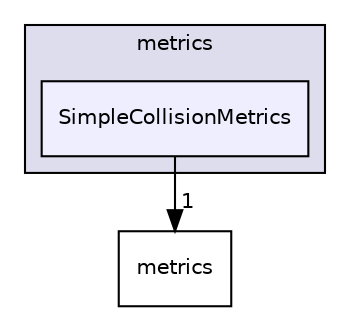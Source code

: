digraph "/root/scrimmage/scrimmage/include/scrimmage/plugins/metrics/SimpleCollisionMetrics" {
  compound=true
  node [ fontsize="10", fontname="Helvetica"];
  edge [ labelfontsize="10", labelfontname="Helvetica"];
  subgraph clusterdir_086d5cad8b1adde5b1fcb87b546f7637 {
    graph [ bgcolor="#ddddee", pencolor="black", label="metrics" fontname="Helvetica", fontsize="10", URL="dir_086d5cad8b1adde5b1fcb87b546f7637.html"]
  dir_669c8e6f1e30993d5c26fc5532cb80ea [shape=box, label="SimpleCollisionMetrics", style="filled", fillcolor="#eeeeff", pencolor="black", URL="dir_669c8e6f1e30993d5c26fc5532cb80ea.html"];
  }
  dir_81ac6949c353a3d04cd403a175b36275 [shape=box label="metrics" URL="dir_81ac6949c353a3d04cd403a175b36275.html"];
  dir_669c8e6f1e30993d5c26fc5532cb80ea->dir_81ac6949c353a3d04cd403a175b36275 [headlabel="1", labeldistance=1.5 headhref="dir_000106_000011.html"];
}
